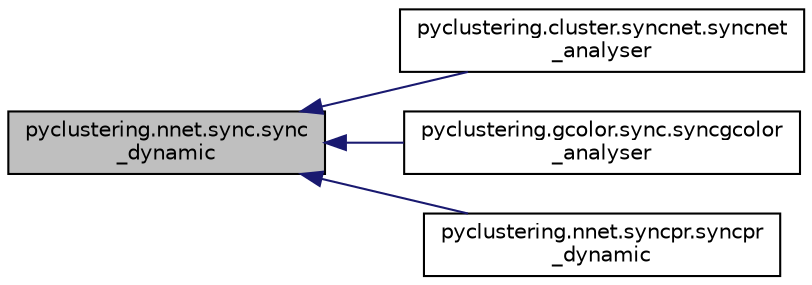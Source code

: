 digraph "pyclustering.nnet.sync.sync_dynamic"
{
 // INTERACTIVE_SVG=YES
 // LATEX_PDF_SIZE
  edge [fontname="Helvetica",fontsize="10",labelfontname="Helvetica",labelfontsize="10"];
  node [fontname="Helvetica",fontsize="10",shape=record];
  rankdir="LR";
  Node1 [label="pyclustering.nnet.sync.sync\l_dynamic",height=0.2,width=0.4,color="black", fillcolor="grey75", style="filled", fontcolor="black",tooltip="Represents output dynamic of Sync."];
  Node1 -> Node2 [dir="back",color="midnightblue",fontsize="10",style="solid",fontname="Helvetica"];
  Node2 [label="pyclustering.cluster.syncnet.syncnet\l_analyser",height=0.2,width=0.4,color="black", fillcolor="white", style="filled",URL="$da/d8f/classpyclustering_1_1cluster_1_1syncnet_1_1syncnet__analyser.html",tooltip="Performs analysis of output dynamic of the oscillatory network syncnet to extract information about c..."];
  Node1 -> Node3 [dir="back",color="midnightblue",fontsize="10",style="solid",fontname="Helvetica"];
  Node3 [label="pyclustering.gcolor.sync.syncgcolor\l_analyser",height=0.2,width=0.4,color="black", fillcolor="white", style="filled",URL="$d5/d9e/classpyclustering_1_1gcolor_1_1sync_1_1syncgcolor__analyser.html",tooltip="Analyser of output dynamic of the oscillatory network syncgcolor."];
  Node1 -> Node4 [dir="back",color="midnightblue",fontsize="10",style="solid",fontname="Helvetica"];
  Node4 [label="pyclustering.nnet.syncpr.syncpr\l_dynamic",height=0.2,width=0.4,color="black", fillcolor="white", style="filled",URL="$d3/deb/classpyclustering_1_1nnet_1_1syncpr_1_1syncpr__dynamic.html",tooltip="Represents output dynamic of syncpr (Sync for Pattern Recognition)."];
}
